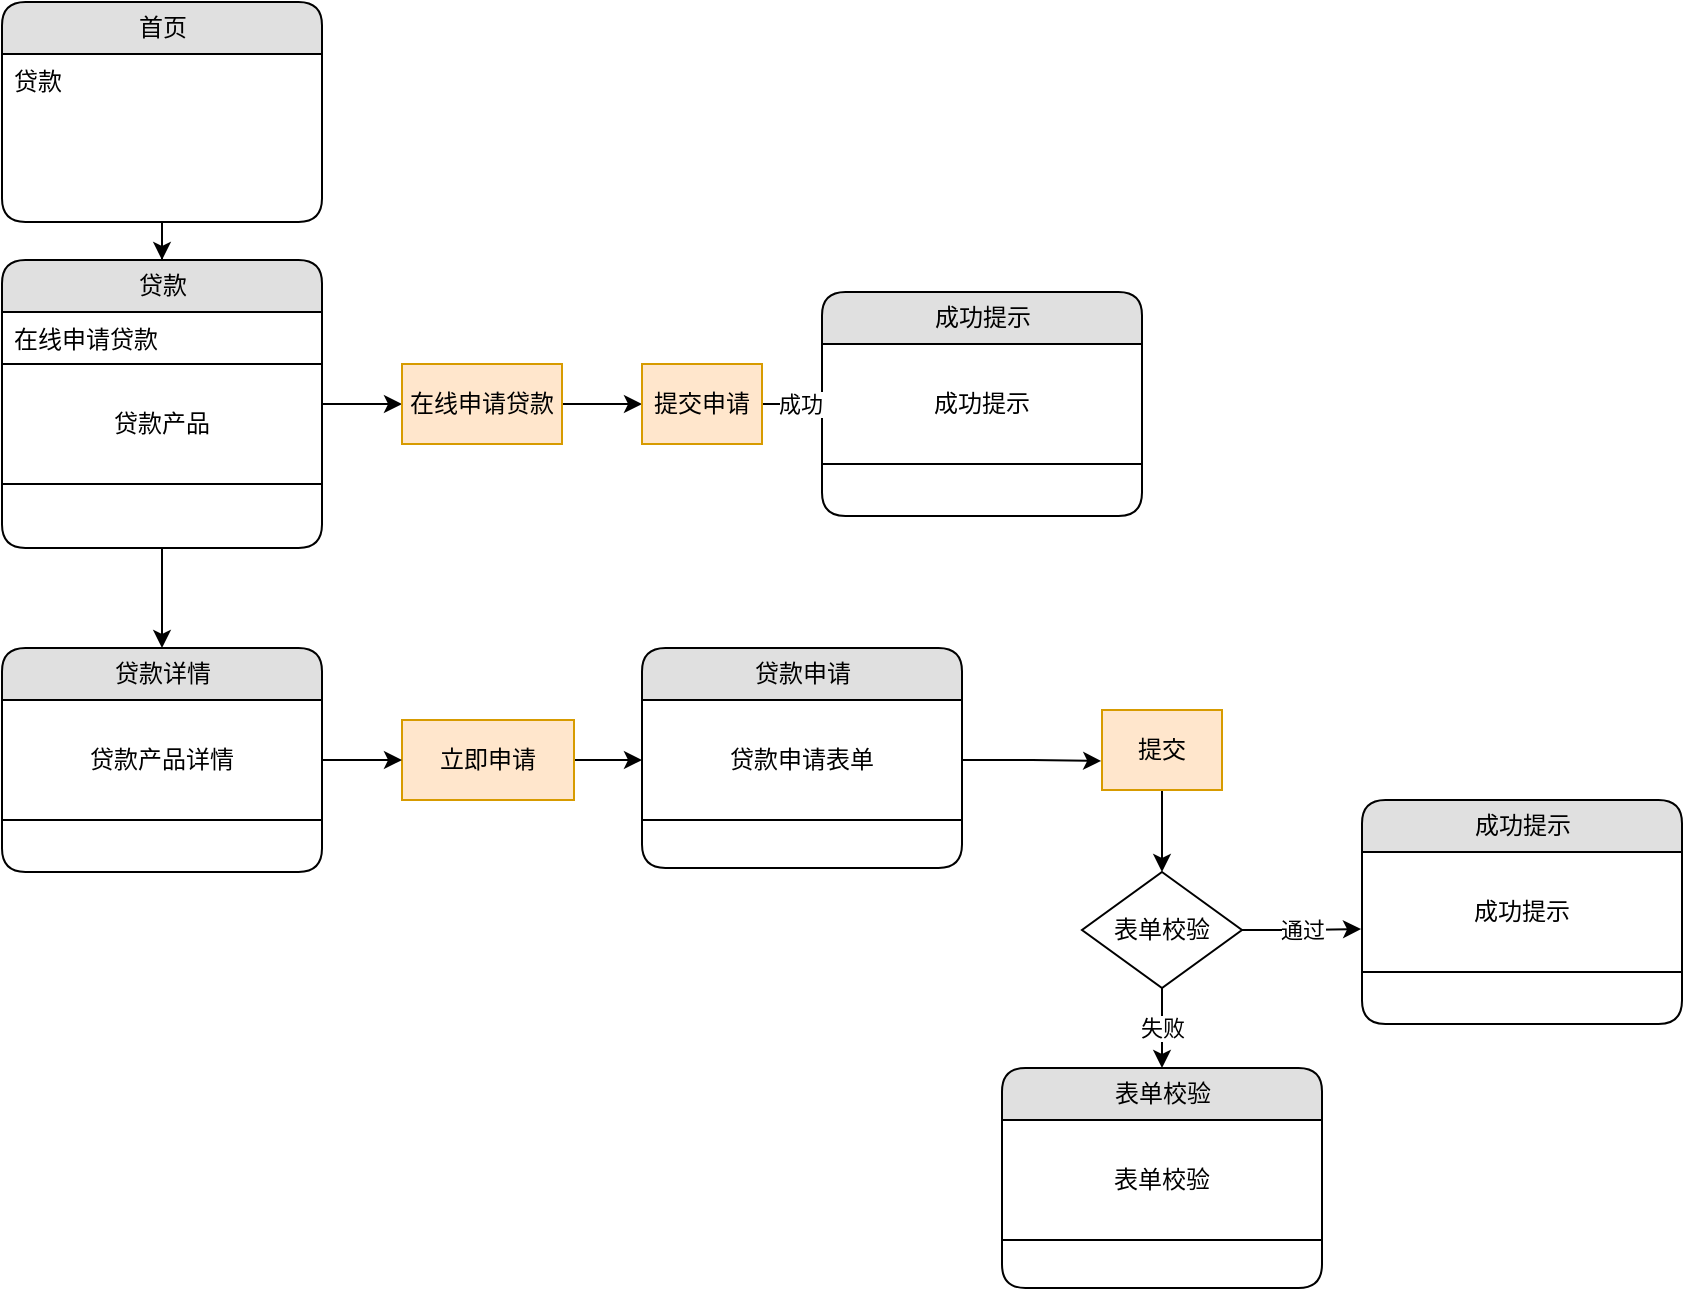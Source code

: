 <mxfile version="20.4.0" type="github"><diagram name="Page-1" id="b520641d-4fe3-3701-9064-5fc419738815"><mxGraphModel dx="869" dy="803" grid="1" gridSize="10" guides="1" tooltips="1" connect="1" arrows="1" fold="1" page="1" pageScale="1" pageWidth="1100" pageHeight="850" background="none" math="0" shadow="0"><root><mxCell id="0"/><mxCell id="1" parent="0"/><mxCell id="fW8fTv7wv1Z0Mzv0Gc6N-38" style="edgeStyle=orthogonalEdgeStyle;rounded=0;orthogonalLoop=1;jettySize=auto;html=1;entryX=0.5;entryY=0;entryDx=0;entryDy=0;" parent="1" source="21ea969265ad0168-6" target="21ea969265ad0168-14" edge="1"><mxGeometry relative="1" as="geometry"/></mxCell><mxCell id="fW8fTv7wv1Z0Mzv0Gc6N-39" value="" style="edgeStyle=orthogonalEdgeStyle;rounded=0;orthogonalLoop=1;jettySize=auto;html=1;" parent="1" source="21ea969265ad0168-6" target="fW8fTv7wv1Z0Mzv0Gc6N-2" edge="1"><mxGeometry relative="1" as="geometry"/></mxCell><mxCell id="21ea969265ad0168-6" value="首页" style="swimlane;html=1;fontStyle=0;childLayout=stackLayout;horizontal=1;startSize=26;fillColor=#e0e0e0;horizontalStack=0;resizeParent=1;resizeLast=0;collapsible=1;marginBottom=0;swimlaneFillColor=#ffffff;align=center;rounded=1;shadow=0;comic=0;labelBackgroundColor=none;strokeWidth=1;fontFamily=Verdana;fontSize=12" parent="1" vertex="1"><mxGeometry x="160" y="137" width="160" height="110" as="geometry"/></mxCell><mxCell id="21ea969265ad0168-7" value="贷款" style="text;html=1;strokeColor=none;fillColor=none;spacingLeft=4;spacingRight=4;whiteSpace=wrap;overflow=hidden;rotatable=0;points=[[0,0.5],[1,0.5]];portConstraint=eastwest;" parent="21ea969265ad0168-6" vertex="1"><mxGeometry y="26" width="160" height="26" as="geometry"/></mxCell><mxCell id="fW8fTv7wv1Z0Mzv0Gc6N-8" style="edgeStyle=orthogonalEdgeStyle;rounded=0;orthogonalLoop=1;jettySize=auto;html=1;entryX=0;entryY=0.5;entryDx=0;entryDy=0;" parent="1" source="21ea969265ad0168-14" target="fW8fTv7wv1Z0Mzv0Gc6N-3" edge="1"><mxGeometry relative="1" as="geometry"/></mxCell><mxCell id="fW8fTv7wv1Z0Mzv0Gc6N-32" style="edgeStyle=orthogonalEdgeStyle;rounded=0;orthogonalLoop=1;jettySize=auto;html=1;entryX=0.5;entryY=0;entryDx=0;entryDy=0;" parent="1" source="21ea969265ad0168-14" target="fW8fTv7wv1Z0Mzv0Gc6N-12" edge="1"><mxGeometry relative="1" as="geometry"/></mxCell><mxCell id="21ea969265ad0168-14" value="贷款" style="swimlane;html=1;fontStyle=0;childLayout=stackLayout;horizontal=1;startSize=26;fillColor=#e0e0e0;horizontalStack=0;resizeParent=1;resizeLast=0;collapsible=1;marginBottom=0;swimlaneFillColor=#ffffff;align=center;rounded=1;shadow=0;comic=0;labelBackgroundColor=none;strokeWidth=1;fontFamily=Verdana;fontSize=12" parent="1" vertex="1"><mxGeometry x="160" y="266" width="160" height="144" as="geometry"/></mxCell><mxCell id="21ea969265ad0168-15" value="在线申请贷款" style="text;html=1;strokeColor=none;fillColor=none;spacingLeft=4;spacingRight=4;whiteSpace=wrap;overflow=hidden;rotatable=0;points=[[0,0.5],[1,0.5]];portConstraint=eastwest;" parent="21ea969265ad0168-14" vertex="1"><mxGeometry y="26" width="160" height="26" as="geometry"/></mxCell><mxCell id="fW8fTv7wv1Z0Mzv0Gc6N-2" value="贷款产品" style="rounded=0;whiteSpace=wrap;html=1;" parent="21ea969265ad0168-14" vertex="1"><mxGeometry y="52" width="160" height="60" as="geometry"/></mxCell><mxCell id="fW8fTv7wv1Z0Mzv0Gc6N-9" style="edgeStyle=orthogonalEdgeStyle;rounded=0;orthogonalLoop=1;jettySize=auto;html=1;entryX=0;entryY=0.5;entryDx=0;entryDy=0;" parent="1" source="fW8fTv7wv1Z0Mzv0Gc6N-3" target="fW8fTv7wv1Z0Mzv0Gc6N-7" edge="1"><mxGeometry relative="1" as="geometry"/></mxCell><mxCell id="fW8fTv7wv1Z0Mzv0Gc6N-3" value="在线申请贷款" style="rounded=0;whiteSpace=wrap;html=1;fillColor=#ffe6cc;strokeColor=#d79b00;" parent="1" vertex="1"><mxGeometry x="360" y="318" width="80" height="40" as="geometry"/></mxCell><mxCell id="fW8fTv7wv1Z0Mzv0Gc6N-4" value="成功提示" style="swimlane;html=1;fontStyle=0;childLayout=stackLayout;horizontal=1;startSize=26;fillColor=#e0e0e0;horizontalStack=0;resizeParent=1;resizeLast=0;collapsible=1;marginBottom=0;swimlaneFillColor=#ffffff;align=center;rounded=1;shadow=0;comic=0;labelBackgroundColor=none;strokeWidth=1;fontFamily=Verdana;fontSize=12" parent="1" vertex="1"><mxGeometry x="570" y="282" width="160" height="112" as="geometry"/></mxCell><mxCell id="fW8fTv7wv1Z0Mzv0Gc6N-6" value="成功提示" style="rounded=0;whiteSpace=wrap;html=1;" parent="fW8fTv7wv1Z0Mzv0Gc6N-4" vertex="1"><mxGeometry y="26" width="160" height="60" as="geometry"/></mxCell><mxCell id="fW8fTv7wv1Z0Mzv0Gc6N-10" style="edgeStyle=orthogonalEdgeStyle;rounded=0;orthogonalLoop=1;jettySize=auto;html=1;entryX=0;entryY=0.5;entryDx=0;entryDy=0;" parent="1" source="fW8fTv7wv1Z0Mzv0Gc6N-7" target="fW8fTv7wv1Z0Mzv0Gc6N-6" edge="1"><mxGeometry relative="1" as="geometry"/></mxCell><mxCell id="fW8fTv7wv1Z0Mzv0Gc6N-11" value="成功" style="edgeLabel;html=1;align=center;verticalAlign=middle;resizable=0;points=[];" parent="fW8fTv7wv1Z0Mzv0Gc6N-10" vertex="1" connectable="0"><mxGeometry x="-0.248" relative="1" as="geometry"><mxPoint as="offset"/></mxGeometry></mxCell><mxCell id="fW8fTv7wv1Z0Mzv0Gc6N-7" value="提交申请" style="rounded=0;whiteSpace=wrap;html=1;fillColor=#ffe6cc;strokeColor=#d79b00;" parent="1" vertex="1"><mxGeometry x="480" y="318" width="60" height="40" as="geometry"/></mxCell><mxCell id="fW8fTv7wv1Z0Mzv0Gc6N-12" value="贷款详情" style="swimlane;html=1;fontStyle=0;childLayout=stackLayout;horizontal=1;startSize=26;fillColor=#e0e0e0;horizontalStack=0;resizeParent=1;resizeLast=0;collapsible=1;marginBottom=0;swimlaneFillColor=#ffffff;align=center;rounded=1;shadow=0;comic=0;labelBackgroundColor=none;strokeWidth=1;fontFamily=Verdana;fontSize=12" parent="1" vertex="1"><mxGeometry x="160" y="460" width="160" height="112" as="geometry"/></mxCell><mxCell id="fW8fTv7wv1Z0Mzv0Gc6N-17" value="贷款产品详情" style="rounded=0;whiteSpace=wrap;html=1;" parent="fW8fTv7wv1Z0Mzv0Gc6N-12" vertex="1"><mxGeometry y="26" width="160" height="60" as="geometry"/></mxCell><mxCell id="fW8fTv7wv1Z0Mzv0Gc6N-34" style="edgeStyle=orthogonalEdgeStyle;rounded=0;orthogonalLoop=1;jettySize=auto;html=1;entryX=0;entryY=0.5;entryDx=0;entryDy=0;" parent="1" source="fW8fTv7wv1Z0Mzv0Gc6N-18" target="fW8fTv7wv1Z0Mzv0Gc6N-20" edge="1"><mxGeometry relative="1" as="geometry"/></mxCell><mxCell id="fW8fTv7wv1Z0Mzv0Gc6N-18" value="立即申请" style="rounded=0;whiteSpace=wrap;html=1;fillColor=#ffe6cc;strokeColor=#d79b00;" parent="1" vertex="1"><mxGeometry x="360" y="496" width="86" height="40" as="geometry"/></mxCell><mxCell id="fW8fTv7wv1Z0Mzv0Gc6N-19" value="贷款申请" style="swimlane;html=1;fontStyle=0;childLayout=stackLayout;horizontal=1;startSize=26;fillColor=#e0e0e0;horizontalStack=0;resizeParent=1;resizeLast=0;collapsible=1;marginBottom=0;swimlaneFillColor=#ffffff;align=center;rounded=1;shadow=0;comic=0;labelBackgroundColor=none;strokeWidth=1;fontFamily=Verdana;fontSize=12" parent="1" vertex="1"><mxGeometry x="480" y="460" width="160" height="110" as="geometry"/></mxCell><mxCell id="fW8fTv7wv1Z0Mzv0Gc6N-20" value="贷款申请表单" style="rounded=0;whiteSpace=wrap;html=1;" parent="fW8fTv7wv1Z0Mzv0Gc6N-19" vertex="1"><mxGeometry y="26" width="160" height="60" as="geometry"/></mxCell><mxCell id="fW8fTv7wv1Z0Mzv0Gc6N-37" style="edgeStyle=orthogonalEdgeStyle;rounded=0;orthogonalLoop=1;jettySize=auto;html=1;entryX=0.5;entryY=0;entryDx=0;entryDy=0;" parent="1" source="fW8fTv7wv1Z0Mzv0Gc6N-22" target="fW8fTv7wv1Z0Mzv0Gc6N-23" edge="1"><mxGeometry relative="1" as="geometry"/></mxCell><mxCell id="fW8fTv7wv1Z0Mzv0Gc6N-22" value="提交" style="rounded=0;whiteSpace=wrap;html=1;fillColor=#ffe6cc;strokeColor=#d79b00;" parent="1" vertex="1"><mxGeometry x="710" y="491" width="60" height="40" as="geometry"/></mxCell><mxCell id="fW8fTv7wv1Z0Mzv0Gc6N-30" value="通过" style="edgeStyle=orthogonalEdgeStyle;rounded=0;orthogonalLoop=1;jettySize=auto;html=1;entryX=-0.003;entryY=0.642;entryDx=0;entryDy=0;entryPerimeter=0;" parent="1" source="fW8fTv7wv1Z0Mzv0Gc6N-23" target="fW8fTv7wv1Z0Mzv0Gc6N-28" edge="1"><mxGeometry relative="1" as="geometry"/></mxCell><mxCell id="fW8fTv7wv1Z0Mzv0Gc6N-31" value="失败" style="edgeStyle=orthogonalEdgeStyle;rounded=0;orthogonalLoop=1;jettySize=auto;html=1;" parent="1" source="fW8fTv7wv1Z0Mzv0Gc6N-23" target="fW8fTv7wv1Z0Mzv0Gc6N-24" edge="1"><mxGeometry relative="1" as="geometry"/></mxCell><mxCell id="fW8fTv7wv1Z0Mzv0Gc6N-23" value="表单校验" style="rhombus;whiteSpace=wrap;html=1;" parent="1" vertex="1"><mxGeometry x="700" y="572" width="80" height="58" as="geometry"/></mxCell><mxCell id="fW8fTv7wv1Z0Mzv0Gc6N-24" value="表单校验" style="swimlane;html=1;fontStyle=0;childLayout=stackLayout;horizontal=1;startSize=26;fillColor=#e0e0e0;horizontalStack=0;resizeParent=1;resizeLast=0;collapsible=1;marginBottom=0;swimlaneFillColor=#ffffff;align=center;rounded=1;shadow=0;comic=0;labelBackgroundColor=none;strokeWidth=1;fontFamily=Verdana;fontSize=12" parent="1" vertex="1"><mxGeometry x="660" y="670" width="160" height="110" as="geometry"/></mxCell><mxCell id="fW8fTv7wv1Z0Mzv0Gc6N-25" value="表单校验" style="rounded=0;whiteSpace=wrap;html=1;" parent="fW8fTv7wv1Z0Mzv0Gc6N-24" vertex="1"><mxGeometry y="26" width="160" height="60" as="geometry"/></mxCell><mxCell id="fW8fTv7wv1Z0Mzv0Gc6N-27" value="成功提示" style="swimlane;html=1;fontStyle=0;childLayout=stackLayout;horizontal=1;startSize=26;fillColor=#e0e0e0;horizontalStack=0;resizeParent=1;resizeLast=0;collapsible=1;marginBottom=0;swimlaneFillColor=#ffffff;align=center;rounded=1;shadow=0;comic=0;labelBackgroundColor=none;strokeWidth=1;fontFamily=Verdana;fontSize=12" parent="1" vertex="1"><mxGeometry x="840" y="536" width="160" height="112" as="geometry"/></mxCell><mxCell id="fW8fTv7wv1Z0Mzv0Gc6N-28" value="成功提示" style="rounded=0;whiteSpace=wrap;html=1;" parent="fW8fTv7wv1Z0Mzv0Gc6N-27" vertex="1"><mxGeometry y="26" width="160" height="60" as="geometry"/></mxCell><mxCell id="fW8fTv7wv1Z0Mzv0Gc6N-33" style="edgeStyle=orthogonalEdgeStyle;rounded=0;orthogonalLoop=1;jettySize=auto;html=1;entryX=0;entryY=0.5;entryDx=0;entryDy=0;" parent="1" source="fW8fTv7wv1Z0Mzv0Gc6N-17" target="fW8fTv7wv1Z0Mzv0Gc6N-18" edge="1"><mxGeometry relative="1" as="geometry"/></mxCell><mxCell id="fW8fTv7wv1Z0Mzv0Gc6N-35" style="edgeStyle=orthogonalEdgeStyle;rounded=0;orthogonalLoop=1;jettySize=auto;html=1;entryX=-0.007;entryY=0.637;entryDx=0;entryDy=0;entryPerimeter=0;" parent="1" source="fW8fTv7wv1Z0Mzv0Gc6N-20" target="fW8fTv7wv1Z0Mzv0Gc6N-22" edge="1"><mxGeometry relative="1" as="geometry"/></mxCell></root></mxGraphModel></diagram></mxfile>